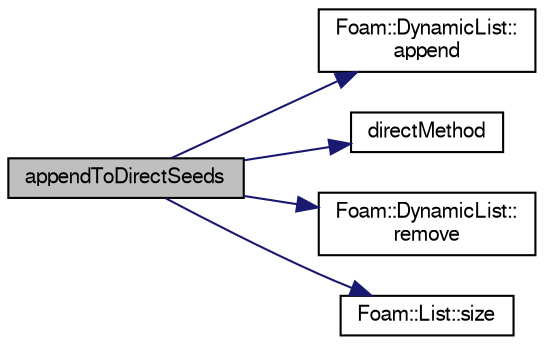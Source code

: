 digraph "appendToDirectSeeds"
{
  bgcolor="transparent";
  edge [fontname="FreeSans",fontsize="10",labelfontname="FreeSans",labelfontsize="10"];
  node [fontname="FreeSans",fontsize="10",shape=record];
  rankdir="LR";
  Node48 [label="appendToDirectSeeds",height=0.2,width=0.4,color="black", fillcolor="grey75", style="filled", fontcolor="black"];
  Node48 -> Node49 [color="midnightblue",fontsize="10",style="solid",fontname="FreeSans"];
  Node49 [label="Foam::DynamicList::\lappend",height=0.2,width=0.4,color="black",URL="$a25890.html#a7b67b42af715604376ad63a681dee6d8",tooltip="Append an element at the end of the list. "];
  Node48 -> Node50 [color="midnightblue",fontsize="10",style="solid",fontname="FreeSans"];
  Node50 [label="directMethod",height=0.2,width=0.4,color="black",URL="$a29242.html#a0e26b3bd57c4be1bff06590b9041738e",tooltip="Disallow default bitwise copy construct. "];
  Node48 -> Node51 [color="midnightblue",fontsize="10",style="solid",fontname="FreeSans"];
  Node51 [label="Foam::DynamicList::\lremove",height=0.2,width=0.4,color="black",URL="$a25890.html#a11a92c7c8e39f3f023c3bcca1e5297f0",tooltip="Remove and return the top element. "];
  Node48 -> Node52 [color="midnightblue",fontsize="10",style="solid",fontname="FreeSans"];
  Node52 [label="Foam::List::size",height=0.2,width=0.4,color="black",URL="$a25694.html#a8a5f6fa29bd4b500caf186f60245b384",tooltip="Override size to be inconsistent with allocated storage. "];
}
